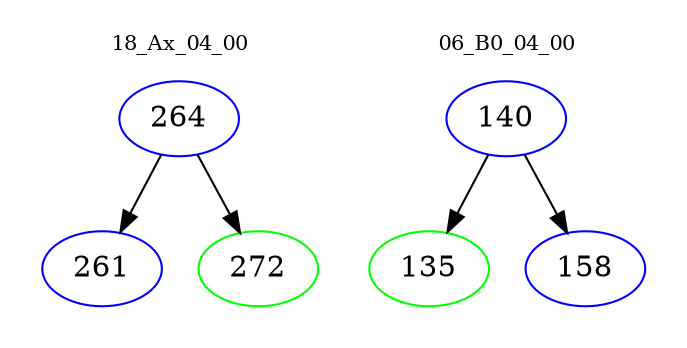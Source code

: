 digraph{
subgraph cluster_0 {
color = white
label = "18_Ax_04_00";
fontsize=10;
T0_264 [label="264", color="blue"]
T0_264 -> T0_261 [color="black"]
T0_261 [label="261", color="blue"]
T0_264 -> T0_272 [color="black"]
T0_272 [label="272", color="green"]
}
subgraph cluster_1 {
color = white
label = "06_B0_04_00";
fontsize=10;
T1_140 [label="140", color="blue"]
T1_140 -> T1_135 [color="black"]
T1_135 [label="135", color="green"]
T1_140 -> T1_158 [color="black"]
T1_158 [label="158", color="blue"]
}
}
